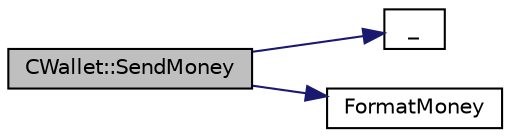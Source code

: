 digraph "CWallet::SendMoney"
{
  edge [fontname="Helvetica",fontsize="10",labelfontname="Helvetica",labelfontsize="10"];
  node [fontname="Helvetica",fontsize="10",shape=record];
  rankdir="LR";
  Node3377 [label="CWallet::SendMoney",height=0.2,width=0.4,color="black", fillcolor="grey75", style="filled", fontcolor="black"];
  Node3377 -> Node3378 [color="midnightblue",fontsize="10",style="solid",fontname="Helvetica"];
  Node3378 [label="_",height=0.2,width=0.4,color="black", fillcolor="white", style="filled",URL="$d9/d6d/ui__interface_8h.html#aad133bb6103b53cebf03fd01e2f11ba1",tooltip="Translation function: Call Translate signal on UI interface, which returns a boost::optional result..."];
  Node3377 -> Node3379 [color="midnightblue",fontsize="10",style="solid",fontname="Helvetica"];
  Node3379 [label="FormatMoney",height=0.2,width=0.4,color="black", fillcolor="white", style="filled",URL="$df/d2d/util_8cpp.html#a3293aaba439017a99a494cbf39fb5681"];
}
